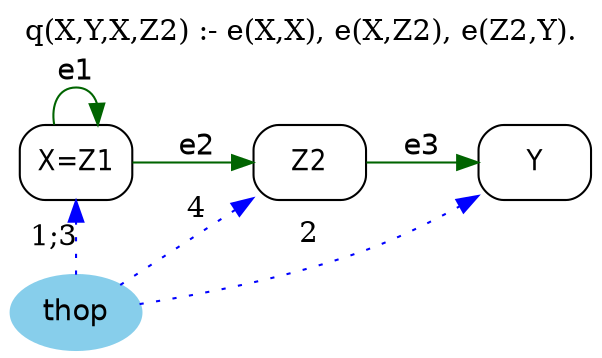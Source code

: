 digraph G {
	graph [bb="0,0,269.19,164",
		label="q(X,Y,X,Z2) :- e(X,X), e(X,Z2), e(Z2,Y).",
		labelloc=t,
		lheight=0.21,
		lp="134.6,152.5",
		lwidth=3.26,
		rankdir=LR
	];
	node [label="\N"];
	X	 [fontname="Helvetica-Narrow",
		height=0.5,
		label="X=Z1",
		pos="28.597,90",
		shape=box,
		style=rounded,
		width=0.75];
	X -> X	 [color=darkgreen,
		fontname=helvetica,
		label=e1,
		lp="28.597,133.5",
		pos="e,38.367,108.15 18.828,108.15 17.325,117.54 20.582,126 28.597,126 33.482,126 36.599,122.86 37.949,118.28"];
	Z2	 [fontname="Helvetica-Narrow",
		height=0.5,
		pos="136.19,90",
		shape=box,
		style=rounded,
		width=0.75];
	X -> Z2	 [color=darkgreen,
		fontname=helvetica,
		label=e2,
		lp="83.195,97.5",
		pos="e,109.05,90 55.749,90 68.747,90 84.521,90 98.646,90"];
	Y	 [fontname="Helvetica-Narrow",
		height=0.5,
		pos="242.19,90",
		shape=box,
		style=rounded,
		width=0.75];
	Z2 -> Y	 [color=darkgreen,
		fontname=helvetica,
		label=e3,
		lp="189.19,97.5",
		pos="e,214.85,90 163.22,90 175.83,90 191.05,90 204.74,90"];
	thop	 [color=skyblue,
		fillcolor=skyblue,
		fontname=helvetica,
		height=0.5,
		pos="28.597,18",
		shape=oval,
		style="filled,rounded",
		width=0.79437];
	thop -> X	 [color=blue,
		constraint=false,
		label="1;3",
		lp="18.097,54",
		pos="e,28.597,71.587 28.597,36.169 28.597,43.869 28.597,53.026 28.597,61.583",
		style=dotted];
	thop -> Z2	 [color=blue,
		constraint=false,
		label=4,
		lp="83.195,65.5",
		pos="e,109.29,71.997 48.332,31.206 62.902,40.955 83.132,54.493 100.51,66.12",
		style=dotted];
	thop -> Y	 [color=blue,
		constraint=false,
		label=2,
		lp="136.19,55.5",
		pos="e,214.89,73.133 56.547,21.974 84.214,26.428 127.49,34.805 163.19,48 177.76,53.381 192.99,60.961 206.15,68.204",
		style=dotted];
}
